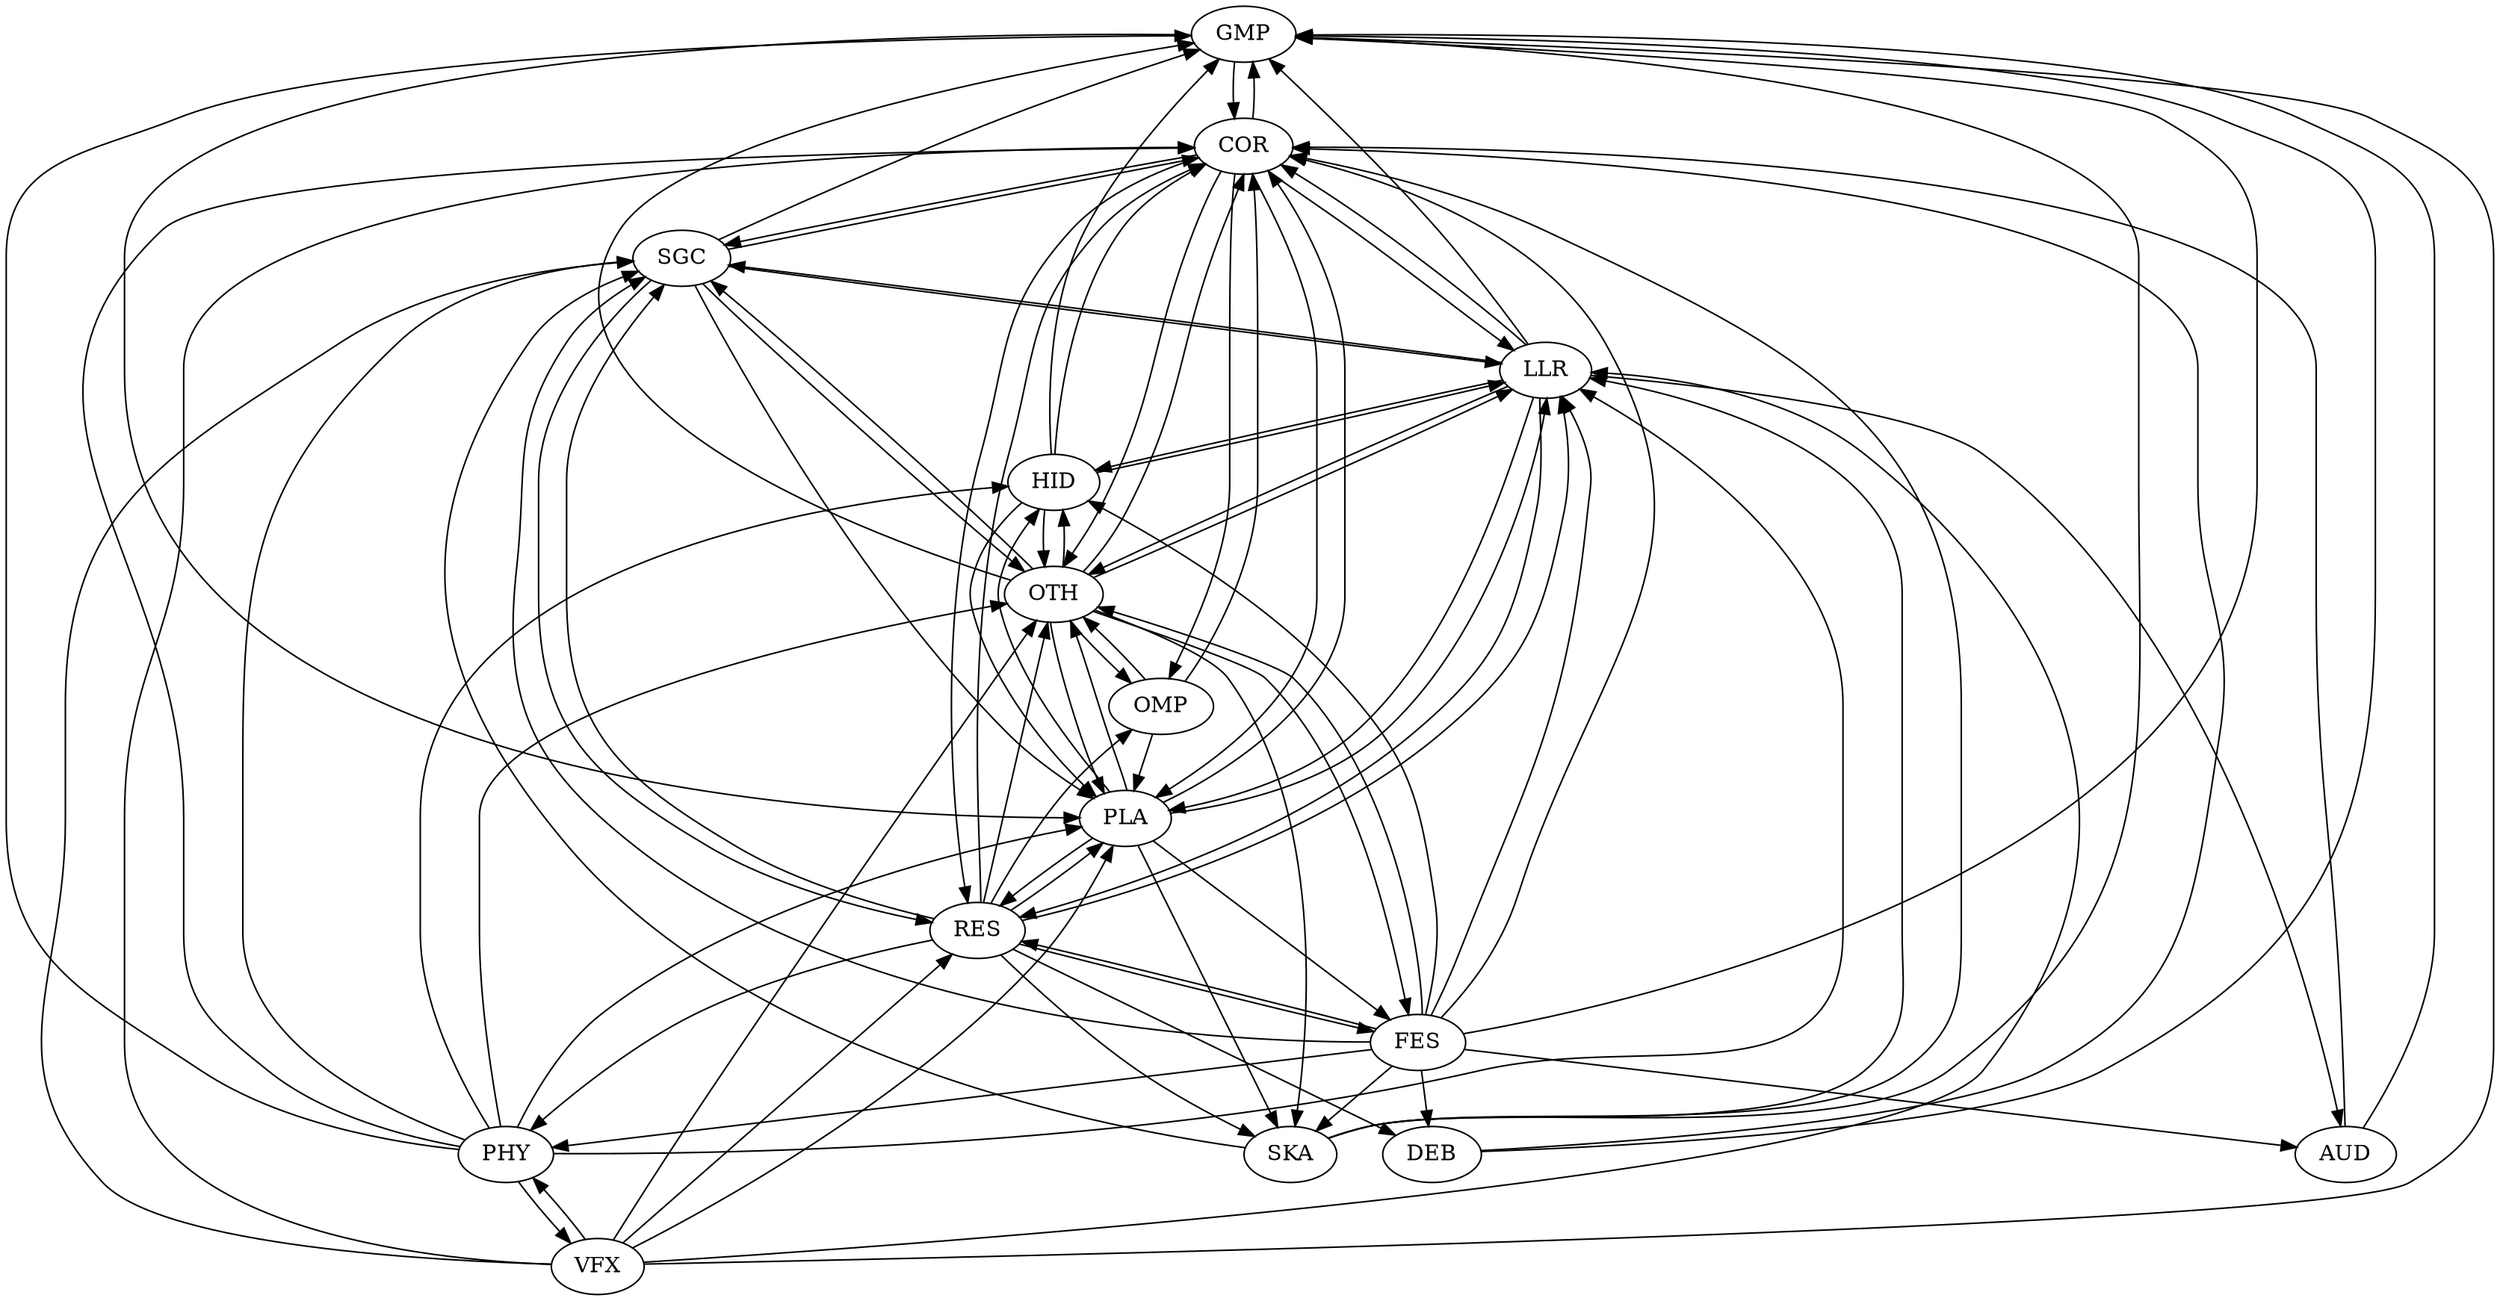 digraph "source tree" {"GMP"->"COR""GMP"->"PLA""RES"->"OTH""RES"->"FES""RES"->"PHY""RES"->"OMP""RES"->"LLR""RES"->"DEB""RES"->"COR""RES"->"SKA""RES"->"SGC""RES"->"PLA""LLR"->"SGC""LLR"->"AUD""LLR"->"HID""LLR"->"GMP""LLR"->"PLA""LLR"->"RES""LLR"->"OTH""LLR"->"COR""SGC"->"RES""SGC"->"PLA""SGC"->"GMP""SGC"->"OTH""SGC"->"COR""SGC"->"LLR""FES"->"RES""FES"->"OTH""FES"->"PHY""FES"->"LLR""FES"->"DEB""FES"->"COR""FES"->"AUD""FES"->"SKA""FES"->"HID""FES"->"GMP""FES"->"SGC""OMP"->"OTH""OMP"->"COR""OMP"->"PLA""COR"->"SGC""COR"->"RES""COR"->"PLA""COR"->"GMP""COR"->"OTH""COR"->"OMP""COR"->"LLR""PHY"->"SGC""PHY"->"HID""PHY"->"PLA""PHY"->"GMP""PHY"->"OTH""PHY"->"VFX""PHY"->"COR""PHY"->"LLR""OTH"->"SGC""OTH"->"HID""OTH"->"PLA""OTH"->"GMP""OTH"->"FES""OTH"->"COR""OTH"->"LLR""OTH"->"OMP""OTH"->"SKA""HID"->"PLA""HID"->"GMP""HID"->"OTH""HID"->"COR""HID"->"LLR""AUD"->"COR""AUD"->"GMP""SKA"->"LLR""SKA"->"COR""SKA"->"GMP""SKA"->"SGC""PLA"->"HID""PLA"->"RES""PLA"->"OTH""PLA"->"FES""PLA"->"COR""PLA"->"LLR""PLA"->"SKA""VFX"->"SGC""VFX"->"RES""VFX"->"PLA""VFX"->"GMP""VFX"->"OTH""VFX"->"COR""VFX"->"LLR""VFX"->"PHY""DEB"->"COR""DEB"->"GMP"}